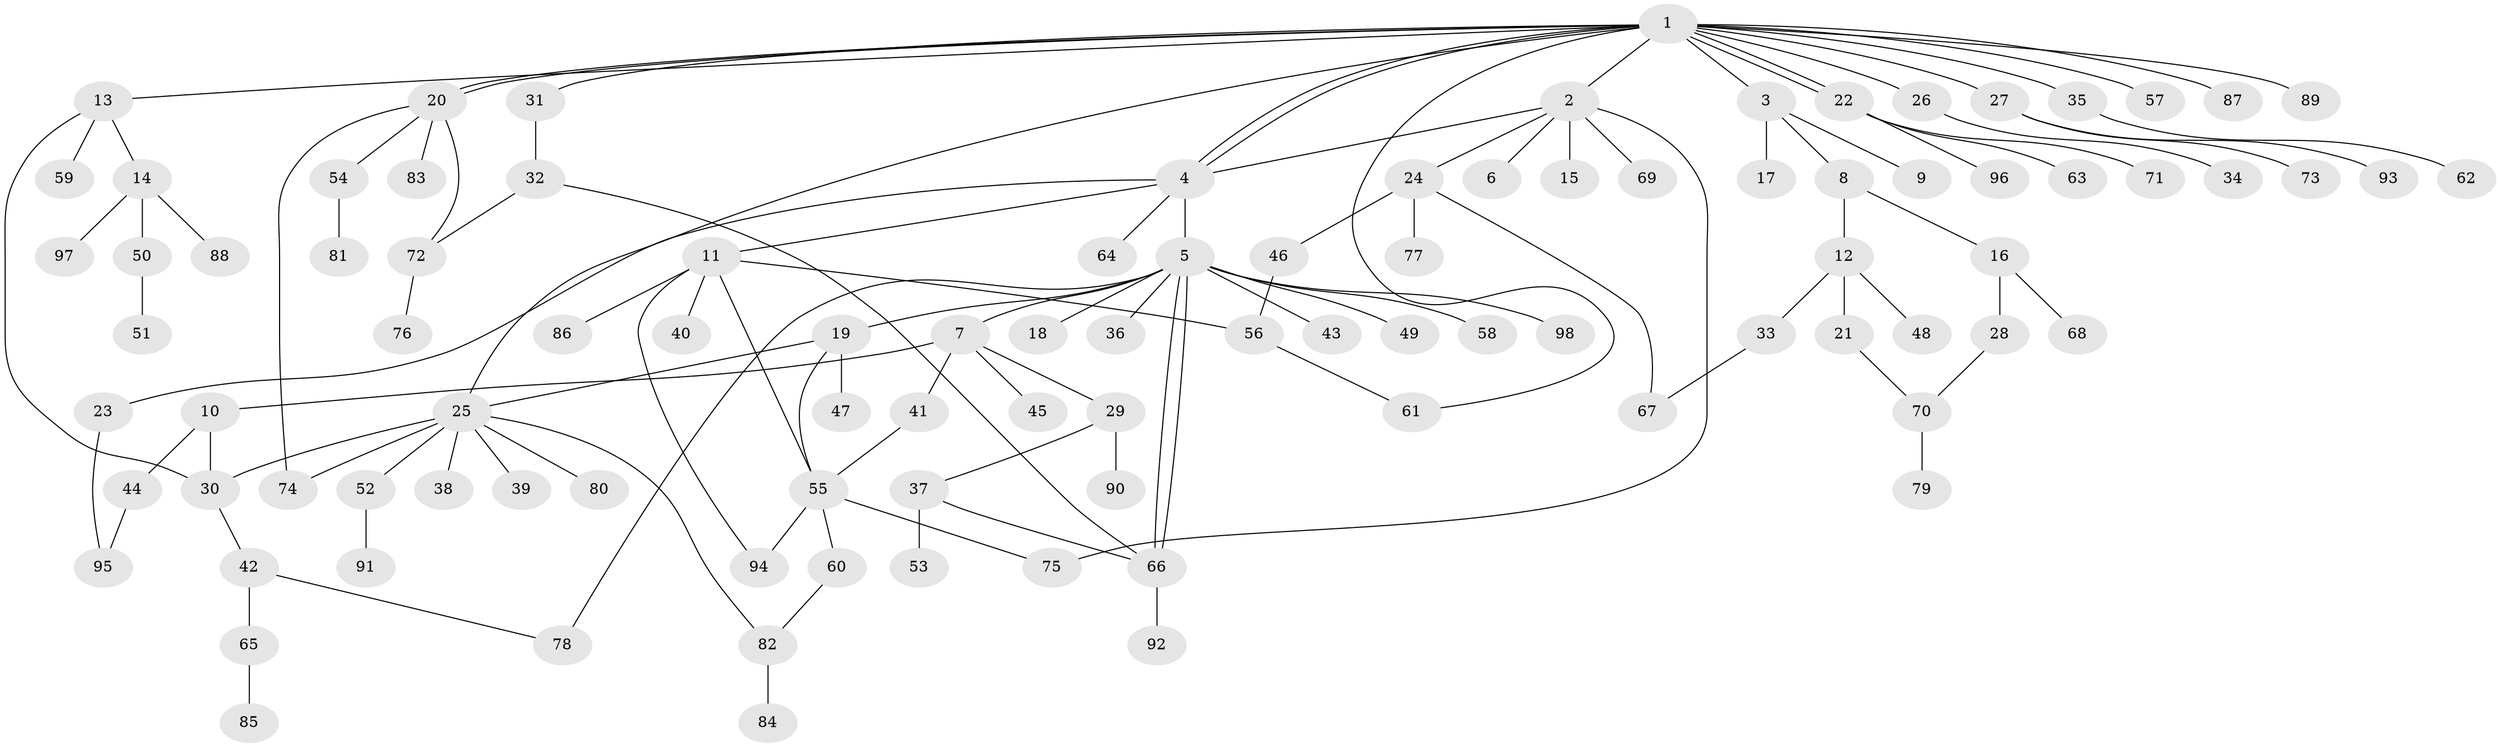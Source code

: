 // coarse degree distribution, {11: 0.03333333333333333, 4: 0.1, 2: 0.2, 6: 0.1, 5: 0.06666666666666667, 3: 0.2, 1: 0.3}
// Generated by graph-tools (version 1.1) at 2025/50/03/04/25 22:50:33]
// undirected, 98 vertices, 120 edges
graph export_dot {
  node [color=gray90,style=filled];
  1;
  2;
  3;
  4;
  5;
  6;
  7;
  8;
  9;
  10;
  11;
  12;
  13;
  14;
  15;
  16;
  17;
  18;
  19;
  20;
  21;
  22;
  23;
  24;
  25;
  26;
  27;
  28;
  29;
  30;
  31;
  32;
  33;
  34;
  35;
  36;
  37;
  38;
  39;
  40;
  41;
  42;
  43;
  44;
  45;
  46;
  47;
  48;
  49;
  50;
  51;
  52;
  53;
  54;
  55;
  56;
  57;
  58;
  59;
  60;
  61;
  62;
  63;
  64;
  65;
  66;
  67;
  68;
  69;
  70;
  71;
  72;
  73;
  74;
  75;
  76;
  77;
  78;
  79;
  80;
  81;
  82;
  83;
  84;
  85;
  86;
  87;
  88;
  89;
  90;
  91;
  92;
  93;
  94;
  95;
  96;
  97;
  98;
  1 -- 2;
  1 -- 3;
  1 -- 4;
  1 -- 4;
  1 -- 13;
  1 -- 20;
  1 -- 20;
  1 -- 22;
  1 -- 22;
  1 -- 25;
  1 -- 26;
  1 -- 27;
  1 -- 31;
  1 -- 35;
  1 -- 57;
  1 -- 61;
  1 -- 87;
  1 -- 89;
  2 -- 4;
  2 -- 6;
  2 -- 15;
  2 -- 24;
  2 -- 69;
  2 -- 75;
  3 -- 8;
  3 -- 9;
  3 -- 17;
  4 -- 5;
  4 -- 11;
  4 -- 23;
  4 -- 64;
  5 -- 7;
  5 -- 18;
  5 -- 19;
  5 -- 36;
  5 -- 43;
  5 -- 49;
  5 -- 58;
  5 -- 66;
  5 -- 66;
  5 -- 78;
  5 -- 98;
  7 -- 10;
  7 -- 29;
  7 -- 41;
  7 -- 45;
  8 -- 12;
  8 -- 16;
  10 -- 30;
  10 -- 44;
  11 -- 40;
  11 -- 55;
  11 -- 56;
  11 -- 86;
  11 -- 94;
  12 -- 21;
  12 -- 33;
  12 -- 48;
  13 -- 14;
  13 -- 30;
  13 -- 59;
  14 -- 50;
  14 -- 88;
  14 -- 97;
  16 -- 28;
  16 -- 68;
  19 -- 25;
  19 -- 47;
  19 -- 55;
  20 -- 54;
  20 -- 72;
  20 -- 74;
  20 -- 83;
  21 -- 70;
  22 -- 63;
  22 -- 71;
  22 -- 96;
  23 -- 95;
  24 -- 46;
  24 -- 67;
  24 -- 77;
  25 -- 30;
  25 -- 38;
  25 -- 39;
  25 -- 52;
  25 -- 74;
  25 -- 80;
  25 -- 82;
  26 -- 34;
  27 -- 73;
  27 -- 93;
  28 -- 70;
  29 -- 37;
  29 -- 90;
  30 -- 42;
  31 -- 32;
  32 -- 66;
  32 -- 72;
  33 -- 67;
  35 -- 62;
  37 -- 53;
  37 -- 66;
  41 -- 55;
  42 -- 65;
  42 -- 78;
  44 -- 95;
  46 -- 56;
  50 -- 51;
  52 -- 91;
  54 -- 81;
  55 -- 60;
  55 -- 75;
  55 -- 94;
  56 -- 61;
  60 -- 82;
  65 -- 85;
  66 -- 92;
  70 -- 79;
  72 -- 76;
  82 -- 84;
}
